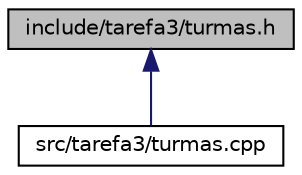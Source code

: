digraph "include/tarefa3/turmas.h"
{
  edge [fontname="Helvetica",fontsize="10",labelfontname="Helvetica",labelfontsize="10"];
  node [fontname="Helvetica",fontsize="10",shape=record];
  Node1 [label="include/tarefa3/turmas.h",height=0.2,width=0.4,color="black", fillcolor="grey75", style="filled" fontcolor="black"];
  Node1 -> Node2 [dir="back",color="midnightblue",fontsize="10",style="solid",fontname="Helvetica"];
  Node2 [label="src/tarefa3/turmas.cpp",height=0.2,width=0.4,color="black", fillcolor="white", style="filled",URL="$turmas_8cpp.html",tooltip="Implementacao da classe Turma. "];
}
